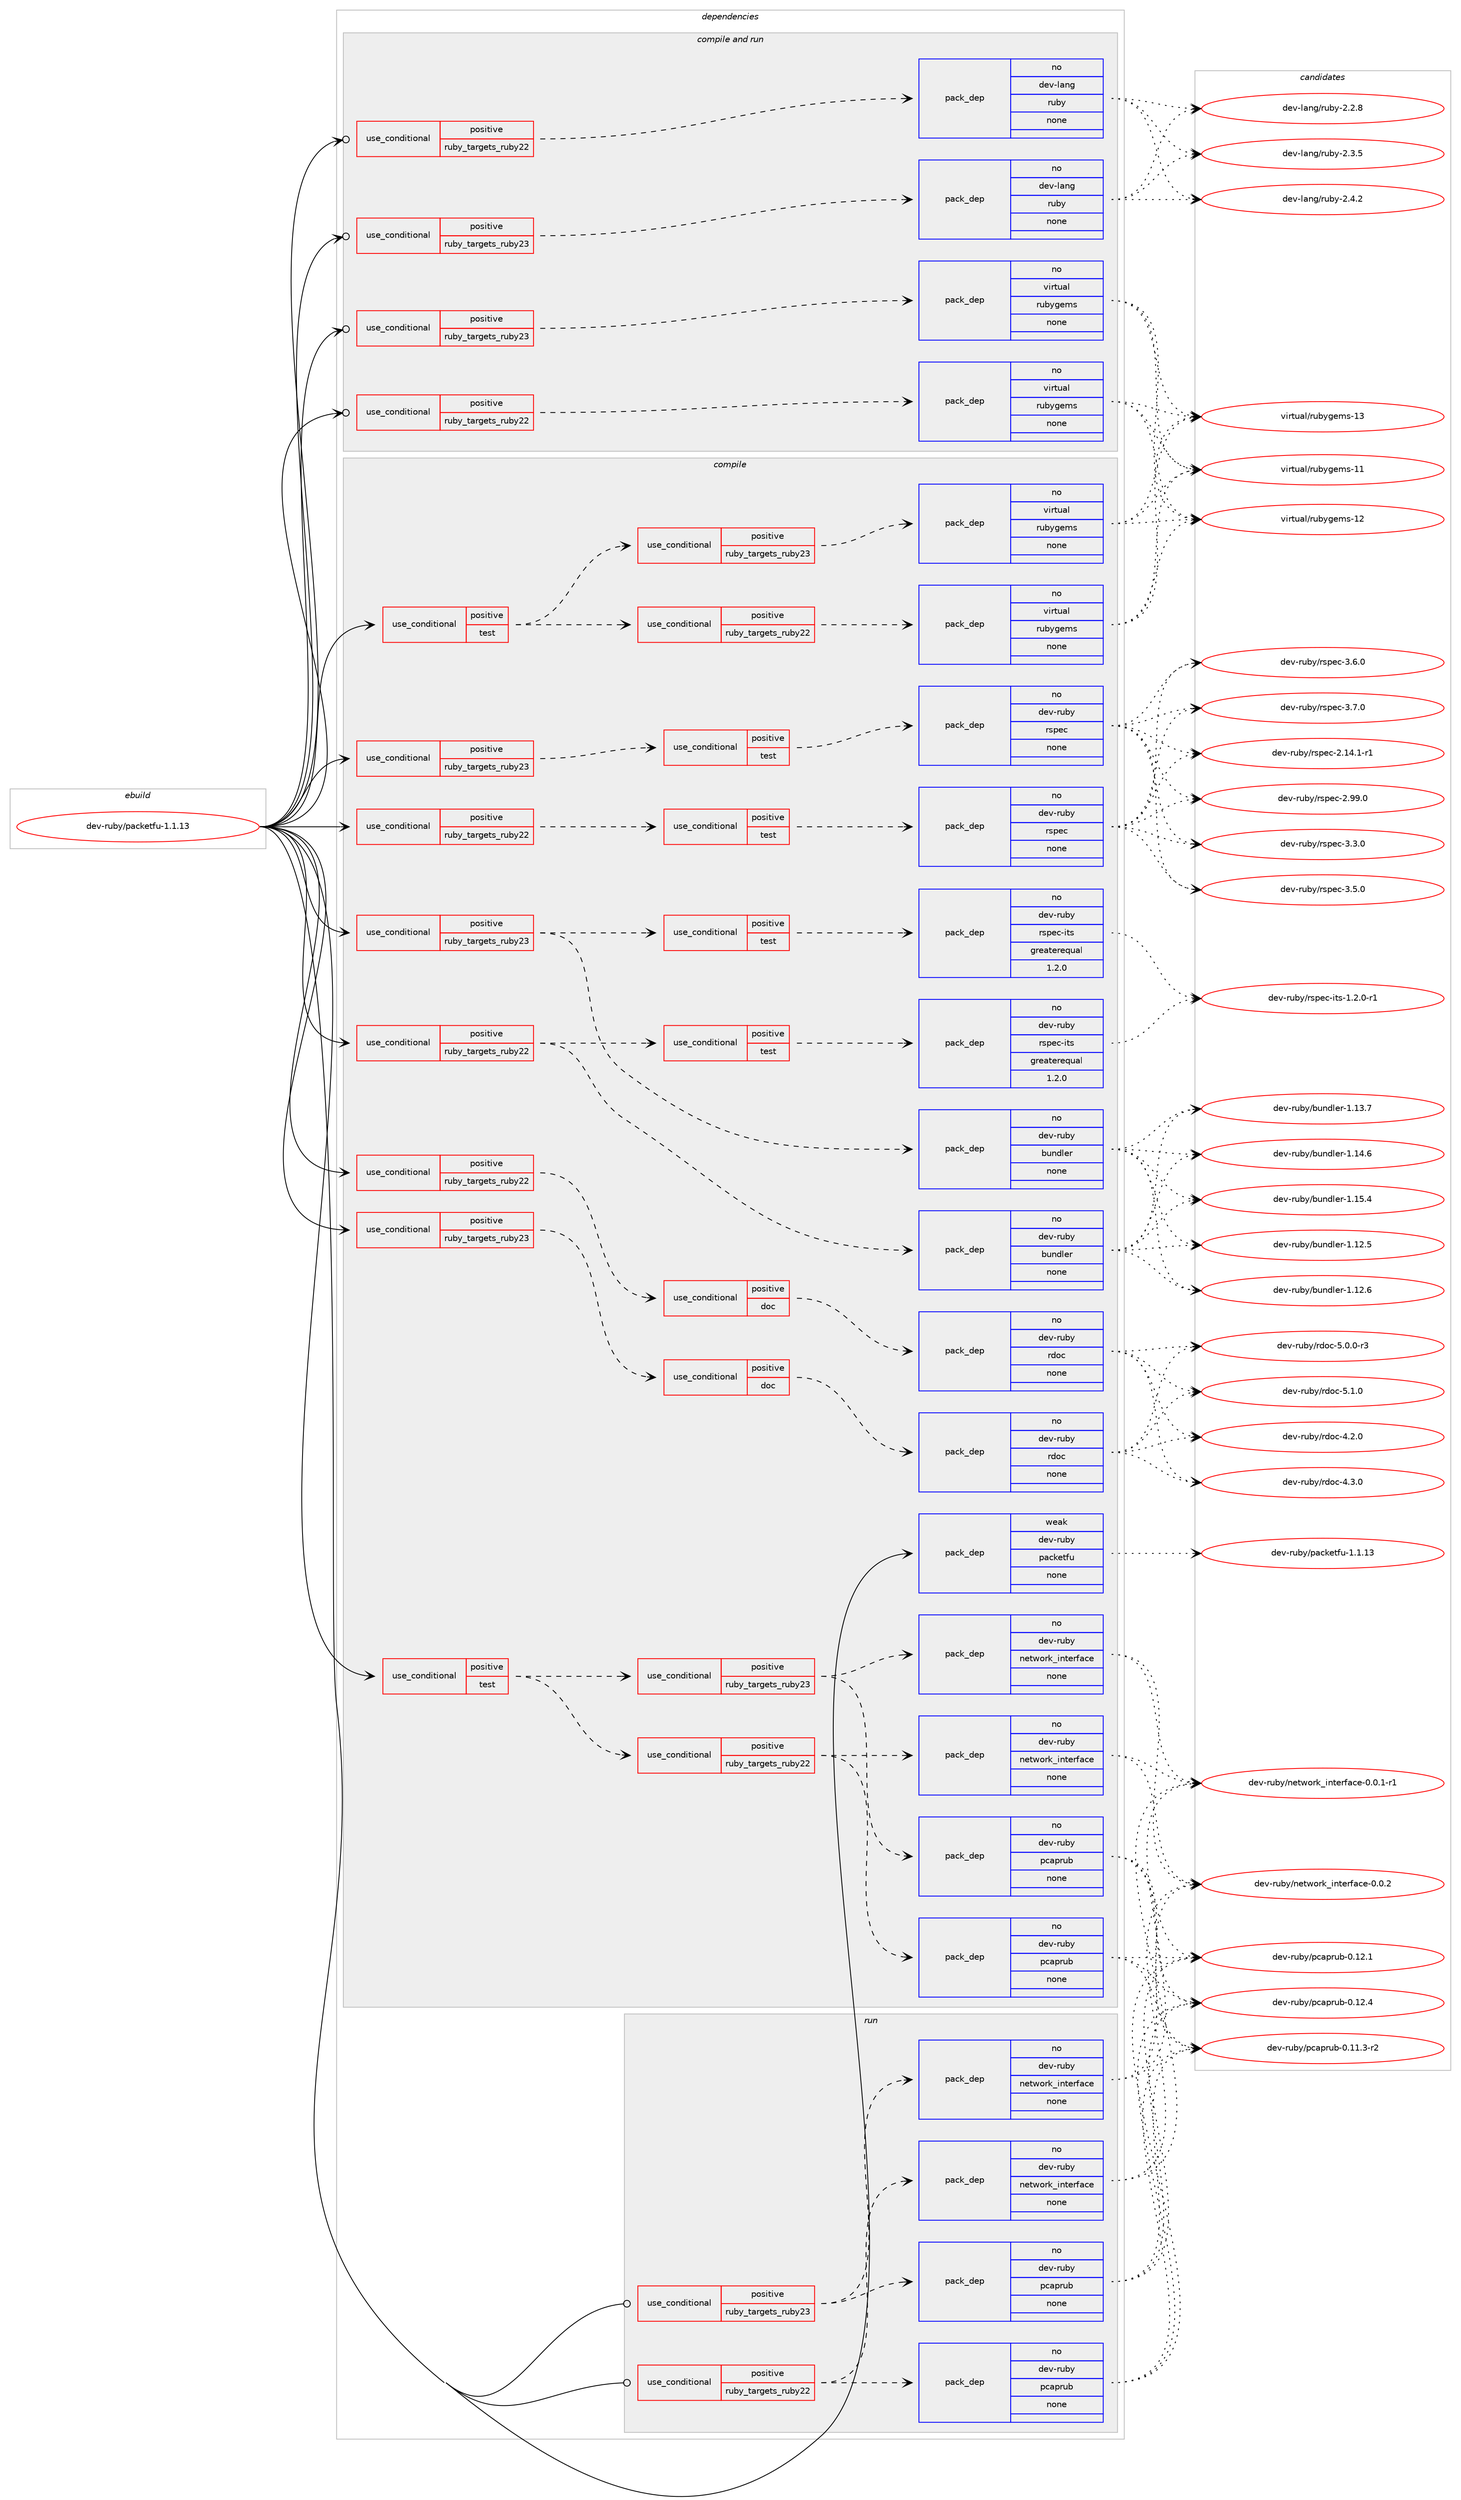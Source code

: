 digraph prolog {

# *************
# Graph options
# *************

newrank=true;
concentrate=true;
compound=true;
graph [rankdir=LR,fontname=Helvetica,fontsize=10,ranksep=1.5];#, ranksep=2.5, nodesep=0.2];
edge  [arrowhead=vee];
node  [fontname=Helvetica,fontsize=10];

# **********
# The ebuild
# **********

subgraph cluster_leftcol {
color=gray;
rank=same;
label=<<i>ebuild</i>>;
id [label="dev-ruby/packetfu-1.1.13", color=red, width=4, href="../dev-ruby/packetfu-1.1.13.svg"];
}

# ****************
# The dependencies
# ****************

subgraph cluster_midcol {
color=gray;
label=<<i>dependencies</i>>;
subgraph cluster_compile {
fillcolor="#eeeeee";
style=filled;
label=<<i>compile</i>>;
subgraph cond64270 {
dependency252471 [label=<<TABLE BORDER="0" CELLBORDER="1" CELLSPACING="0" CELLPADDING="4"><TR><TD ROWSPAN="3" CELLPADDING="10">use_conditional</TD></TR><TR><TD>positive</TD></TR><TR><TD>ruby_targets_ruby22</TD></TR></TABLE>>, shape=none, color=red];
subgraph cond64271 {
dependency252472 [label=<<TABLE BORDER="0" CELLBORDER="1" CELLSPACING="0" CELLPADDING="4"><TR><TD ROWSPAN="3" CELLPADDING="10">use_conditional</TD></TR><TR><TD>positive</TD></TR><TR><TD>doc</TD></TR></TABLE>>, shape=none, color=red];
subgraph pack184096 {
dependency252473 [label=<<TABLE BORDER="0" CELLBORDER="1" CELLSPACING="0" CELLPADDING="4" WIDTH="220"><TR><TD ROWSPAN="6" CELLPADDING="30">pack_dep</TD></TR><TR><TD WIDTH="110">no</TD></TR><TR><TD>dev-ruby</TD></TR><TR><TD>rdoc</TD></TR><TR><TD>none</TD></TR><TR><TD></TD></TR></TABLE>>, shape=none, color=blue];
}
dependency252472:e -> dependency252473:w [weight=20,style="dashed",arrowhead="vee"];
}
dependency252471:e -> dependency252472:w [weight=20,style="dashed",arrowhead="vee"];
}
id:e -> dependency252471:w [weight=20,style="solid",arrowhead="vee"];
subgraph cond64272 {
dependency252474 [label=<<TABLE BORDER="0" CELLBORDER="1" CELLSPACING="0" CELLPADDING="4"><TR><TD ROWSPAN="3" CELLPADDING="10">use_conditional</TD></TR><TR><TD>positive</TD></TR><TR><TD>ruby_targets_ruby22</TD></TR></TABLE>>, shape=none, color=red];
subgraph cond64273 {
dependency252475 [label=<<TABLE BORDER="0" CELLBORDER="1" CELLSPACING="0" CELLPADDING="4"><TR><TD ROWSPAN="3" CELLPADDING="10">use_conditional</TD></TR><TR><TD>positive</TD></TR><TR><TD>test</TD></TR></TABLE>>, shape=none, color=red];
subgraph pack184097 {
dependency252476 [label=<<TABLE BORDER="0" CELLBORDER="1" CELLSPACING="0" CELLPADDING="4" WIDTH="220"><TR><TD ROWSPAN="6" CELLPADDING="30">pack_dep</TD></TR><TR><TD WIDTH="110">no</TD></TR><TR><TD>dev-ruby</TD></TR><TR><TD>rspec</TD></TR><TR><TD>none</TD></TR><TR><TD></TD></TR></TABLE>>, shape=none, color=blue];
}
dependency252475:e -> dependency252476:w [weight=20,style="dashed",arrowhead="vee"];
}
dependency252474:e -> dependency252475:w [weight=20,style="dashed",arrowhead="vee"];
}
id:e -> dependency252474:w [weight=20,style="solid",arrowhead="vee"];
subgraph cond64274 {
dependency252477 [label=<<TABLE BORDER="0" CELLBORDER="1" CELLSPACING="0" CELLPADDING="4"><TR><TD ROWSPAN="3" CELLPADDING="10">use_conditional</TD></TR><TR><TD>positive</TD></TR><TR><TD>ruby_targets_ruby22</TD></TR></TABLE>>, shape=none, color=red];
subgraph cond64275 {
dependency252478 [label=<<TABLE BORDER="0" CELLBORDER="1" CELLSPACING="0" CELLPADDING="4"><TR><TD ROWSPAN="3" CELLPADDING="10">use_conditional</TD></TR><TR><TD>positive</TD></TR><TR><TD>test</TD></TR></TABLE>>, shape=none, color=red];
subgraph pack184098 {
dependency252479 [label=<<TABLE BORDER="0" CELLBORDER="1" CELLSPACING="0" CELLPADDING="4" WIDTH="220"><TR><TD ROWSPAN="6" CELLPADDING="30">pack_dep</TD></TR><TR><TD WIDTH="110">no</TD></TR><TR><TD>dev-ruby</TD></TR><TR><TD>rspec-its</TD></TR><TR><TD>greaterequal</TD></TR><TR><TD>1.2.0</TD></TR></TABLE>>, shape=none, color=blue];
}
dependency252478:e -> dependency252479:w [weight=20,style="dashed",arrowhead="vee"];
}
dependency252477:e -> dependency252478:w [weight=20,style="dashed",arrowhead="vee"];
subgraph pack184099 {
dependency252480 [label=<<TABLE BORDER="0" CELLBORDER="1" CELLSPACING="0" CELLPADDING="4" WIDTH="220"><TR><TD ROWSPAN="6" CELLPADDING="30">pack_dep</TD></TR><TR><TD WIDTH="110">no</TD></TR><TR><TD>dev-ruby</TD></TR><TR><TD>bundler</TD></TR><TR><TD>none</TD></TR><TR><TD></TD></TR></TABLE>>, shape=none, color=blue];
}
dependency252477:e -> dependency252480:w [weight=20,style="dashed",arrowhead="vee"];
}
id:e -> dependency252477:w [weight=20,style="solid",arrowhead="vee"];
subgraph cond64276 {
dependency252481 [label=<<TABLE BORDER="0" CELLBORDER="1" CELLSPACING="0" CELLPADDING="4"><TR><TD ROWSPAN="3" CELLPADDING="10">use_conditional</TD></TR><TR><TD>positive</TD></TR><TR><TD>ruby_targets_ruby23</TD></TR></TABLE>>, shape=none, color=red];
subgraph cond64277 {
dependency252482 [label=<<TABLE BORDER="0" CELLBORDER="1" CELLSPACING="0" CELLPADDING="4"><TR><TD ROWSPAN="3" CELLPADDING="10">use_conditional</TD></TR><TR><TD>positive</TD></TR><TR><TD>doc</TD></TR></TABLE>>, shape=none, color=red];
subgraph pack184100 {
dependency252483 [label=<<TABLE BORDER="0" CELLBORDER="1" CELLSPACING="0" CELLPADDING="4" WIDTH="220"><TR><TD ROWSPAN="6" CELLPADDING="30">pack_dep</TD></TR><TR><TD WIDTH="110">no</TD></TR><TR><TD>dev-ruby</TD></TR><TR><TD>rdoc</TD></TR><TR><TD>none</TD></TR><TR><TD></TD></TR></TABLE>>, shape=none, color=blue];
}
dependency252482:e -> dependency252483:w [weight=20,style="dashed",arrowhead="vee"];
}
dependency252481:e -> dependency252482:w [weight=20,style="dashed",arrowhead="vee"];
}
id:e -> dependency252481:w [weight=20,style="solid",arrowhead="vee"];
subgraph cond64278 {
dependency252484 [label=<<TABLE BORDER="0" CELLBORDER="1" CELLSPACING="0" CELLPADDING="4"><TR><TD ROWSPAN="3" CELLPADDING="10">use_conditional</TD></TR><TR><TD>positive</TD></TR><TR><TD>ruby_targets_ruby23</TD></TR></TABLE>>, shape=none, color=red];
subgraph cond64279 {
dependency252485 [label=<<TABLE BORDER="0" CELLBORDER="1" CELLSPACING="0" CELLPADDING="4"><TR><TD ROWSPAN="3" CELLPADDING="10">use_conditional</TD></TR><TR><TD>positive</TD></TR><TR><TD>test</TD></TR></TABLE>>, shape=none, color=red];
subgraph pack184101 {
dependency252486 [label=<<TABLE BORDER="0" CELLBORDER="1" CELLSPACING="0" CELLPADDING="4" WIDTH="220"><TR><TD ROWSPAN="6" CELLPADDING="30">pack_dep</TD></TR><TR><TD WIDTH="110">no</TD></TR><TR><TD>dev-ruby</TD></TR><TR><TD>rspec</TD></TR><TR><TD>none</TD></TR><TR><TD></TD></TR></TABLE>>, shape=none, color=blue];
}
dependency252485:e -> dependency252486:w [weight=20,style="dashed",arrowhead="vee"];
}
dependency252484:e -> dependency252485:w [weight=20,style="dashed",arrowhead="vee"];
}
id:e -> dependency252484:w [weight=20,style="solid",arrowhead="vee"];
subgraph cond64280 {
dependency252487 [label=<<TABLE BORDER="0" CELLBORDER="1" CELLSPACING="0" CELLPADDING="4"><TR><TD ROWSPAN="3" CELLPADDING="10">use_conditional</TD></TR><TR><TD>positive</TD></TR><TR><TD>ruby_targets_ruby23</TD></TR></TABLE>>, shape=none, color=red];
subgraph cond64281 {
dependency252488 [label=<<TABLE BORDER="0" CELLBORDER="1" CELLSPACING="0" CELLPADDING="4"><TR><TD ROWSPAN="3" CELLPADDING="10">use_conditional</TD></TR><TR><TD>positive</TD></TR><TR><TD>test</TD></TR></TABLE>>, shape=none, color=red];
subgraph pack184102 {
dependency252489 [label=<<TABLE BORDER="0" CELLBORDER="1" CELLSPACING="0" CELLPADDING="4" WIDTH="220"><TR><TD ROWSPAN="6" CELLPADDING="30">pack_dep</TD></TR><TR><TD WIDTH="110">no</TD></TR><TR><TD>dev-ruby</TD></TR><TR><TD>rspec-its</TD></TR><TR><TD>greaterequal</TD></TR><TR><TD>1.2.0</TD></TR></TABLE>>, shape=none, color=blue];
}
dependency252488:e -> dependency252489:w [weight=20,style="dashed",arrowhead="vee"];
}
dependency252487:e -> dependency252488:w [weight=20,style="dashed",arrowhead="vee"];
subgraph pack184103 {
dependency252490 [label=<<TABLE BORDER="0" CELLBORDER="1" CELLSPACING="0" CELLPADDING="4" WIDTH="220"><TR><TD ROWSPAN="6" CELLPADDING="30">pack_dep</TD></TR><TR><TD WIDTH="110">no</TD></TR><TR><TD>dev-ruby</TD></TR><TR><TD>bundler</TD></TR><TR><TD>none</TD></TR><TR><TD></TD></TR></TABLE>>, shape=none, color=blue];
}
dependency252487:e -> dependency252490:w [weight=20,style="dashed",arrowhead="vee"];
}
id:e -> dependency252487:w [weight=20,style="solid",arrowhead="vee"];
subgraph cond64282 {
dependency252491 [label=<<TABLE BORDER="0" CELLBORDER="1" CELLSPACING="0" CELLPADDING="4"><TR><TD ROWSPAN="3" CELLPADDING="10">use_conditional</TD></TR><TR><TD>positive</TD></TR><TR><TD>test</TD></TR></TABLE>>, shape=none, color=red];
subgraph cond64283 {
dependency252492 [label=<<TABLE BORDER="0" CELLBORDER="1" CELLSPACING="0" CELLPADDING="4"><TR><TD ROWSPAN="3" CELLPADDING="10">use_conditional</TD></TR><TR><TD>positive</TD></TR><TR><TD>ruby_targets_ruby22</TD></TR></TABLE>>, shape=none, color=red];
subgraph pack184104 {
dependency252493 [label=<<TABLE BORDER="0" CELLBORDER="1" CELLSPACING="0" CELLPADDING="4" WIDTH="220"><TR><TD ROWSPAN="6" CELLPADDING="30">pack_dep</TD></TR><TR><TD WIDTH="110">no</TD></TR><TR><TD>dev-ruby</TD></TR><TR><TD>network_interface</TD></TR><TR><TD>none</TD></TR><TR><TD></TD></TR></TABLE>>, shape=none, color=blue];
}
dependency252492:e -> dependency252493:w [weight=20,style="dashed",arrowhead="vee"];
subgraph pack184105 {
dependency252494 [label=<<TABLE BORDER="0" CELLBORDER="1" CELLSPACING="0" CELLPADDING="4" WIDTH="220"><TR><TD ROWSPAN="6" CELLPADDING="30">pack_dep</TD></TR><TR><TD WIDTH="110">no</TD></TR><TR><TD>dev-ruby</TD></TR><TR><TD>pcaprub</TD></TR><TR><TD>none</TD></TR><TR><TD></TD></TR></TABLE>>, shape=none, color=blue];
}
dependency252492:e -> dependency252494:w [weight=20,style="dashed",arrowhead="vee"];
}
dependency252491:e -> dependency252492:w [weight=20,style="dashed",arrowhead="vee"];
subgraph cond64284 {
dependency252495 [label=<<TABLE BORDER="0" CELLBORDER="1" CELLSPACING="0" CELLPADDING="4"><TR><TD ROWSPAN="3" CELLPADDING="10">use_conditional</TD></TR><TR><TD>positive</TD></TR><TR><TD>ruby_targets_ruby23</TD></TR></TABLE>>, shape=none, color=red];
subgraph pack184106 {
dependency252496 [label=<<TABLE BORDER="0" CELLBORDER="1" CELLSPACING="0" CELLPADDING="4" WIDTH="220"><TR><TD ROWSPAN="6" CELLPADDING="30">pack_dep</TD></TR><TR><TD WIDTH="110">no</TD></TR><TR><TD>dev-ruby</TD></TR><TR><TD>network_interface</TD></TR><TR><TD>none</TD></TR><TR><TD></TD></TR></TABLE>>, shape=none, color=blue];
}
dependency252495:e -> dependency252496:w [weight=20,style="dashed",arrowhead="vee"];
subgraph pack184107 {
dependency252497 [label=<<TABLE BORDER="0" CELLBORDER="1" CELLSPACING="0" CELLPADDING="4" WIDTH="220"><TR><TD ROWSPAN="6" CELLPADDING="30">pack_dep</TD></TR><TR><TD WIDTH="110">no</TD></TR><TR><TD>dev-ruby</TD></TR><TR><TD>pcaprub</TD></TR><TR><TD>none</TD></TR><TR><TD></TD></TR></TABLE>>, shape=none, color=blue];
}
dependency252495:e -> dependency252497:w [weight=20,style="dashed",arrowhead="vee"];
}
dependency252491:e -> dependency252495:w [weight=20,style="dashed",arrowhead="vee"];
}
id:e -> dependency252491:w [weight=20,style="solid",arrowhead="vee"];
subgraph cond64285 {
dependency252498 [label=<<TABLE BORDER="0" CELLBORDER="1" CELLSPACING="0" CELLPADDING="4"><TR><TD ROWSPAN="3" CELLPADDING="10">use_conditional</TD></TR><TR><TD>positive</TD></TR><TR><TD>test</TD></TR></TABLE>>, shape=none, color=red];
subgraph cond64286 {
dependency252499 [label=<<TABLE BORDER="0" CELLBORDER="1" CELLSPACING="0" CELLPADDING="4"><TR><TD ROWSPAN="3" CELLPADDING="10">use_conditional</TD></TR><TR><TD>positive</TD></TR><TR><TD>ruby_targets_ruby22</TD></TR></TABLE>>, shape=none, color=red];
subgraph pack184108 {
dependency252500 [label=<<TABLE BORDER="0" CELLBORDER="1" CELLSPACING="0" CELLPADDING="4" WIDTH="220"><TR><TD ROWSPAN="6" CELLPADDING="30">pack_dep</TD></TR><TR><TD WIDTH="110">no</TD></TR><TR><TD>virtual</TD></TR><TR><TD>rubygems</TD></TR><TR><TD>none</TD></TR><TR><TD></TD></TR></TABLE>>, shape=none, color=blue];
}
dependency252499:e -> dependency252500:w [weight=20,style="dashed",arrowhead="vee"];
}
dependency252498:e -> dependency252499:w [weight=20,style="dashed",arrowhead="vee"];
subgraph cond64287 {
dependency252501 [label=<<TABLE BORDER="0" CELLBORDER="1" CELLSPACING="0" CELLPADDING="4"><TR><TD ROWSPAN="3" CELLPADDING="10">use_conditional</TD></TR><TR><TD>positive</TD></TR><TR><TD>ruby_targets_ruby23</TD></TR></TABLE>>, shape=none, color=red];
subgraph pack184109 {
dependency252502 [label=<<TABLE BORDER="0" CELLBORDER="1" CELLSPACING="0" CELLPADDING="4" WIDTH="220"><TR><TD ROWSPAN="6" CELLPADDING="30">pack_dep</TD></TR><TR><TD WIDTH="110">no</TD></TR><TR><TD>virtual</TD></TR><TR><TD>rubygems</TD></TR><TR><TD>none</TD></TR><TR><TD></TD></TR></TABLE>>, shape=none, color=blue];
}
dependency252501:e -> dependency252502:w [weight=20,style="dashed",arrowhead="vee"];
}
dependency252498:e -> dependency252501:w [weight=20,style="dashed",arrowhead="vee"];
}
id:e -> dependency252498:w [weight=20,style="solid",arrowhead="vee"];
subgraph pack184110 {
dependency252503 [label=<<TABLE BORDER="0" CELLBORDER="1" CELLSPACING="0" CELLPADDING="4" WIDTH="220"><TR><TD ROWSPAN="6" CELLPADDING="30">pack_dep</TD></TR><TR><TD WIDTH="110">weak</TD></TR><TR><TD>dev-ruby</TD></TR><TR><TD>packetfu</TD></TR><TR><TD>none</TD></TR><TR><TD></TD></TR></TABLE>>, shape=none, color=blue];
}
id:e -> dependency252503:w [weight=20,style="solid",arrowhead="vee"];
}
subgraph cluster_compileandrun {
fillcolor="#eeeeee";
style=filled;
label=<<i>compile and run</i>>;
subgraph cond64288 {
dependency252504 [label=<<TABLE BORDER="0" CELLBORDER="1" CELLSPACING="0" CELLPADDING="4"><TR><TD ROWSPAN="3" CELLPADDING="10">use_conditional</TD></TR><TR><TD>positive</TD></TR><TR><TD>ruby_targets_ruby22</TD></TR></TABLE>>, shape=none, color=red];
subgraph pack184111 {
dependency252505 [label=<<TABLE BORDER="0" CELLBORDER="1" CELLSPACING="0" CELLPADDING="4" WIDTH="220"><TR><TD ROWSPAN="6" CELLPADDING="30">pack_dep</TD></TR><TR><TD WIDTH="110">no</TD></TR><TR><TD>dev-lang</TD></TR><TR><TD>ruby</TD></TR><TR><TD>none</TD></TR><TR><TD></TD></TR></TABLE>>, shape=none, color=blue];
}
dependency252504:e -> dependency252505:w [weight=20,style="dashed",arrowhead="vee"];
}
id:e -> dependency252504:w [weight=20,style="solid",arrowhead="odotvee"];
subgraph cond64289 {
dependency252506 [label=<<TABLE BORDER="0" CELLBORDER="1" CELLSPACING="0" CELLPADDING="4"><TR><TD ROWSPAN="3" CELLPADDING="10">use_conditional</TD></TR><TR><TD>positive</TD></TR><TR><TD>ruby_targets_ruby22</TD></TR></TABLE>>, shape=none, color=red];
subgraph pack184112 {
dependency252507 [label=<<TABLE BORDER="0" CELLBORDER="1" CELLSPACING="0" CELLPADDING="4" WIDTH="220"><TR><TD ROWSPAN="6" CELLPADDING="30">pack_dep</TD></TR><TR><TD WIDTH="110">no</TD></TR><TR><TD>virtual</TD></TR><TR><TD>rubygems</TD></TR><TR><TD>none</TD></TR><TR><TD></TD></TR></TABLE>>, shape=none, color=blue];
}
dependency252506:e -> dependency252507:w [weight=20,style="dashed",arrowhead="vee"];
}
id:e -> dependency252506:w [weight=20,style="solid",arrowhead="odotvee"];
subgraph cond64290 {
dependency252508 [label=<<TABLE BORDER="0" CELLBORDER="1" CELLSPACING="0" CELLPADDING="4"><TR><TD ROWSPAN="3" CELLPADDING="10">use_conditional</TD></TR><TR><TD>positive</TD></TR><TR><TD>ruby_targets_ruby23</TD></TR></TABLE>>, shape=none, color=red];
subgraph pack184113 {
dependency252509 [label=<<TABLE BORDER="0" CELLBORDER="1" CELLSPACING="0" CELLPADDING="4" WIDTH="220"><TR><TD ROWSPAN="6" CELLPADDING="30">pack_dep</TD></TR><TR><TD WIDTH="110">no</TD></TR><TR><TD>dev-lang</TD></TR><TR><TD>ruby</TD></TR><TR><TD>none</TD></TR><TR><TD></TD></TR></TABLE>>, shape=none, color=blue];
}
dependency252508:e -> dependency252509:w [weight=20,style="dashed",arrowhead="vee"];
}
id:e -> dependency252508:w [weight=20,style="solid",arrowhead="odotvee"];
subgraph cond64291 {
dependency252510 [label=<<TABLE BORDER="0" CELLBORDER="1" CELLSPACING="0" CELLPADDING="4"><TR><TD ROWSPAN="3" CELLPADDING="10">use_conditional</TD></TR><TR><TD>positive</TD></TR><TR><TD>ruby_targets_ruby23</TD></TR></TABLE>>, shape=none, color=red];
subgraph pack184114 {
dependency252511 [label=<<TABLE BORDER="0" CELLBORDER="1" CELLSPACING="0" CELLPADDING="4" WIDTH="220"><TR><TD ROWSPAN="6" CELLPADDING="30">pack_dep</TD></TR><TR><TD WIDTH="110">no</TD></TR><TR><TD>virtual</TD></TR><TR><TD>rubygems</TD></TR><TR><TD>none</TD></TR><TR><TD></TD></TR></TABLE>>, shape=none, color=blue];
}
dependency252510:e -> dependency252511:w [weight=20,style="dashed",arrowhead="vee"];
}
id:e -> dependency252510:w [weight=20,style="solid",arrowhead="odotvee"];
}
subgraph cluster_run {
fillcolor="#eeeeee";
style=filled;
label=<<i>run</i>>;
subgraph cond64292 {
dependency252512 [label=<<TABLE BORDER="0" CELLBORDER="1" CELLSPACING="0" CELLPADDING="4"><TR><TD ROWSPAN="3" CELLPADDING="10">use_conditional</TD></TR><TR><TD>positive</TD></TR><TR><TD>ruby_targets_ruby22</TD></TR></TABLE>>, shape=none, color=red];
subgraph pack184115 {
dependency252513 [label=<<TABLE BORDER="0" CELLBORDER="1" CELLSPACING="0" CELLPADDING="4" WIDTH="220"><TR><TD ROWSPAN="6" CELLPADDING="30">pack_dep</TD></TR><TR><TD WIDTH="110">no</TD></TR><TR><TD>dev-ruby</TD></TR><TR><TD>network_interface</TD></TR><TR><TD>none</TD></TR><TR><TD></TD></TR></TABLE>>, shape=none, color=blue];
}
dependency252512:e -> dependency252513:w [weight=20,style="dashed",arrowhead="vee"];
subgraph pack184116 {
dependency252514 [label=<<TABLE BORDER="0" CELLBORDER="1" CELLSPACING="0" CELLPADDING="4" WIDTH="220"><TR><TD ROWSPAN="6" CELLPADDING="30">pack_dep</TD></TR><TR><TD WIDTH="110">no</TD></TR><TR><TD>dev-ruby</TD></TR><TR><TD>pcaprub</TD></TR><TR><TD>none</TD></TR><TR><TD></TD></TR></TABLE>>, shape=none, color=blue];
}
dependency252512:e -> dependency252514:w [weight=20,style="dashed",arrowhead="vee"];
}
id:e -> dependency252512:w [weight=20,style="solid",arrowhead="odot"];
subgraph cond64293 {
dependency252515 [label=<<TABLE BORDER="0" CELLBORDER="1" CELLSPACING="0" CELLPADDING="4"><TR><TD ROWSPAN="3" CELLPADDING="10">use_conditional</TD></TR><TR><TD>positive</TD></TR><TR><TD>ruby_targets_ruby23</TD></TR></TABLE>>, shape=none, color=red];
subgraph pack184117 {
dependency252516 [label=<<TABLE BORDER="0" CELLBORDER="1" CELLSPACING="0" CELLPADDING="4" WIDTH="220"><TR><TD ROWSPAN="6" CELLPADDING="30">pack_dep</TD></TR><TR><TD WIDTH="110">no</TD></TR><TR><TD>dev-ruby</TD></TR><TR><TD>network_interface</TD></TR><TR><TD>none</TD></TR><TR><TD></TD></TR></TABLE>>, shape=none, color=blue];
}
dependency252515:e -> dependency252516:w [weight=20,style="dashed",arrowhead="vee"];
subgraph pack184118 {
dependency252517 [label=<<TABLE BORDER="0" CELLBORDER="1" CELLSPACING="0" CELLPADDING="4" WIDTH="220"><TR><TD ROWSPAN="6" CELLPADDING="30">pack_dep</TD></TR><TR><TD WIDTH="110">no</TD></TR><TR><TD>dev-ruby</TD></TR><TR><TD>pcaprub</TD></TR><TR><TD>none</TD></TR><TR><TD></TD></TR></TABLE>>, shape=none, color=blue];
}
dependency252515:e -> dependency252517:w [weight=20,style="dashed",arrowhead="vee"];
}
id:e -> dependency252515:w [weight=20,style="solid",arrowhead="odot"];
}
}

# **************
# The candidates
# **************

subgraph cluster_choices {
rank=same;
color=gray;
label=<<i>candidates</i>>;

subgraph choice184096 {
color=black;
nodesep=1;
choice10010111845114117981214711410011199455246504648 [label="dev-ruby/rdoc-4.2.0", color=red, width=4,href="../dev-ruby/rdoc-4.2.0.svg"];
choice10010111845114117981214711410011199455246514648 [label="dev-ruby/rdoc-4.3.0", color=red, width=4,href="../dev-ruby/rdoc-4.3.0.svg"];
choice100101118451141179812147114100111994553464846484511451 [label="dev-ruby/rdoc-5.0.0-r3", color=red, width=4,href="../dev-ruby/rdoc-5.0.0-r3.svg"];
choice10010111845114117981214711410011199455346494648 [label="dev-ruby/rdoc-5.1.0", color=red, width=4,href="../dev-ruby/rdoc-5.1.0.svg"];
dependency252473:e -> choice10010111845114117981214711410011199455246504648:w [style=dotted,weight="100"];
dependency252473:e -> choice10010111845114117981214711410011199455246514648:w [style=dotted,weight="100"];
dependency252473:e -> choice100101118451141179812147114100111994553464846484511451:w [style=dotted,weight="100"];
dependency252473:e -> choice10010111845114117981214711410011199455346494648:w [style=dotted,weight="100"];
}
subgraph choice184097 {
color=black;
nodesep=1;
choice10010111845114117981214711411511210199455046495246494511449 [label="dev-ruby/rspec-2.14.1-r1", color=red, width=4,href="../dev-ruby/rspec-2.14.1-r1.svg"];
choice1001011184511411798121471141151121019945504657574648 [label="dev-ruby/rspec-2.99.0", color=red, width=4,href="../dev-ruby/rspec-2.99.0.svg"];
choice10010111845114117981214711411511210199455146514648 [label="dev-ruby/rspec-3.3.0", color=red, width=4,href="../dev-ruby/rspec-3.3.0.svg"];
choice10010111845114117981214711411511210199455146534648 [label="dev-ruby/rspec-3.5.0", color=red, width=4,href="../dev-ruby/rspec-3.5.0.svg"];
choice10010111845114117981214711411511210199455146544648 [label="dev-ruby/rspec-3.6.0", color=red, width=4,href="../dev-ruby/rspec-3.6.0.svg"];
choice10010111845114117981214711411511210199455146554648 [label="dev-ruby/rspec-3.7.0", color=red, width=4,href="../dev-ruby/rspec-3.7.0.svg"];
dependency252476:e -> choice10010111845114117981214711411511210199455046495246494511449:w [style=dotted,weight="100"];
dependency252476:e -> choice1001011184511411798121471141151121019945504657574648:w [style=dotted,weight="100"];
dependency252476:e -> choice10010111845114117981214711411511210199455146514648:w [style=dotted,weight="100"];
dependency252476:e -> choice10010111845114117981214711411511210199455146534648:w [style=dotted,weight="100"];
dependency252476:e -> choice10010111845114117981214711411511210199455146544648:w [style=dotted,weight="100"];
dependency252476:e -> choice10010111845114117981214711411511210199455146554648:w [style=dotted,weight="100"];
}
subgraph choice184098 {
color=black;
nodesep=1;
choice10010111845114117981214711411511210199451051161154549465046484511449 [label="dev-ruby/rspec-its-1.2.0-r1", color=red, width=4,href="../dev-ruby/rspec-its-1.2.0-r1.svg"];
dependency252479:e -> choice10010111845114117981214711411511210199451051161154549465046484511449:w [style=dotted,weight="100"];
}
subgraph choice184099 {
color=black;
nodesep=1;
choice1001011184511411798121479811711010010810111445494649504653 [label="dev-ruby/bundler-1.12.5", color=red, width=4,href="../dev-ruby/bundler-1.12.5.svg"];
choice1001011184511411798121479811711010010810111445494649504654 [label="dev-ruby/bundler-1.12.6", color=red, width=4,href="../dev-ruby/bundler-1.12.6.svg"];
choice1001011184511411798121479811711010010810111445494649514655 [label="dev-ruby/bundler-1.13.7", color=red, width=4,href="../dev-ruby/bundler-1.13.7.svg"];
choice1001011184511411798121479811711010010810111445494649524654 [label="dev-ruby/bundler-1.14.6", color=red, width=4,href="../dev-ruby/bundler-1.14.6.svg"];
choice1001011184511411798121479811711010010810111445494649534652 [label="dev-ruby/bundler-1.15.4", color=red, width=4,href="../dev-ruby/bundler-1.15.4.svg"];
dependency252480:e -> choice1001011184511411798121479811711010010810111445494649504653:w [style=dotted,weight="100"];
dependency252480:e -> choice1001011184511411798121479811711010010810111445494649504654:w [style=dotted,weight="100"];
dependency252480:e -> choice1001011184511411798121479811711010010810111445494649514655:w [style=dotted,weight="100"];
dependency252480:e -> choice1001011184511411798121479811711010010810111445494649524654:w [style=dotted,weight="100"];
dependency252480:e -> choice1001011184511411798121479811711010010810111445494649534652:w [style=dotted,weight="100"];
}
subgraph choice184100 {
color=black;
nodesep=1;
choice10010111845114117981214711410011199455246504648 [label="dev-ruby/rdoc-4.2.0", color=red, width=4,href="../dev-ruby/rdoc-4.2.0.svg"];
choice10010111845114117981214711410011199455246514648 [label="dev-ruby/rdoc-4.3.0", color=red, width=4,href="../dev-ruby/rdoc-4.3.0.svg"];
choice100101118451141179812147114100111994553464846484511451 [label="dev-ruby/rdoc-5.0.0-r3", color=red, width=4,href="../dev-ruby/rdoc-5.0.0-r3.svg"];
choice10010111845114117981214711410011199455346494648 [label="dev-ruby/rdoc-5.1.0", color=red, width=4,href="../dev-ruby/rdoc-5.1.0.svg"];
dependency252483:e -> choice10010111845114117981214711410011199455246504648:w [style=dotted,weight="100"];
dependency252483:e -> choice10010111845114117981214711410011199455246514648:w [style=dotted,weight="100"];
dependency252483:e -> choice100101118451141179812147114100111994553464846484511451:w [style=dotted,weight="100"];
dependency252483:e -> choice10010111845114117981214711410011199455346494648:w [style=dotted,weight="100"];
}
subgraph choice184101 {
color=black;
nodesep=1;
choice10010111845114117981214711411511210199455046495246494511449 [label="dev-ruby/rspec-2.14.1-r1", color=red, width=4,href="../dev-ruby/rspec-2.14.1-r1.svg"];
choice1001011184511411798121471141151121019945504657574648 [label="dev-ruby/rspec-2.99.0", color=red, width=4,href="../dev-ruby/rspec-2.99.0.svg"];
choice10010111845114117981214711411511210199455146514648 [label="dev-ruby/rspec-3.3.0", color=red, width=4,href="../dev-ruby/rspec-3.3.0.svg"];
choice10010111845114117981214711411511210199455146534648 [label="dev-ruby/rspec-3.5.0", color=red, width=4,href="../dev-ruby/rspec-3.5.0.svg"];
choice10010111845114117981214711411511210199455146544648 [label="dev-ruby/rspec-3.6.0", color=red, width=4,href="../dev-ruby/rspec-3.6.0.svg"];
choice10010111845114117981214711411511210199455146554648 [label="dev-ruby/rspec-3.7.0", color=red, width=4,href="../dev-ruby/rspec-3.7.0.svg"];
dependency252486:e -> choice10010111845114117981214711411511210199455046495246494511449:w [style=dotted,weight="100"];
dependency252486:e -> choice1001011184511411798121471141151121019945504657574648:w [style=dotted,weight="100"];
dependency252486:e -> choice10010111845114117981214711411511210199455146514648:w [style=dotted,weight="100"];
dependency252486:e -> choice10010111845114117981214711411511210199455146534648:w [style=dotted,weight="100"];
dependency252486:e -> choice10010111845114117981214711411511210199455146544648:w [style=dotted,weight="100"];
dependency252486:e -> choice10010111845114117981214711411511210199455146554648:w [style=dotted,weight="100"];
}
subgraph choice184102 {
color=black;
nodesep=1;
choice10010111845114117981214711411511210199451051161154549465046484511449 [label="dev-ruby/rspec-its-1.2.0-r1", color=red, width=4,href="../dev-ruby/rspec-its-1.2.0-r1.svg"];
dependency252489:e -> choice10010111845114117981214711411511210199451051161154549465046484511449:w [style=dotted,weight="100"];
}
subgraph choice184103 {
color=black;
nodesep=1;
choice1001011184511411798121479811711010010810111445494649504653 [label="dev-ruby/bundler-1.12.5", color=red, width=4,href="../dev-ruby/bundler-1.12.5.svg"];
choice1001011184511411798121479811711010010810111445494649504654 [label="dev-ruby/bundler-1.12.6", color=red, width=4,href="../dev-ruby/bundler-1.12.6.svg"];
choice1001011184511411798121479811711010010810111445494649514655 [label="dev-ruby/bundler-1.13.7", color=red, width=4,href="../dev-ruby/bundler-1.13.7.svg"];
choice1001011184511411798121479811711010010810111445494649524654 [label="dev-ruby/bundler-1.14.6", color=red, width=4,href="../dev-ruby/bundler-1.14.6.svg"];
choice1001011184511411798121479811711010010810111445494649534652 [label="dev-ruby/bundler-1.15.4", color=red, width=4,href="../dev-ruby/bundler-1.15.4.svg"];
dependency252490:e -> choice1001011184511411798121479811711010010810111445494649504653:w [style=dotted,weight="100"];
dependency252490:e -> choice1001011184511411798121479811711010010810111445494649504654:w [style=dotted,weight="100"];
dependency252490:e -> choice1001011184511411798121479811711010010810111445494649514655:w [style=dotted,weight="100"];
dependency252490:e -> choice1001011184511411798121479811711010010810111445494649524654:w [style=dotted,weight="100"];
dependency252490:e -> choice1001011184511411798121479811711010010810111445494649534652:w [style=dotted,weight="100"];
}
subgraph choice184104 {
color=black;
nodesep=1;
choice1001011184511411798121471101011161191111141079510511011610111410297991014548464846494511449 [label="dev-ruby/network_interface-0.0.1-r1", color=red, width=4,href="../dev-ruby/network_interface-0.0.1-r1.svg"];
choice100101118451141179812147110101116119111114107951051101161011141029799101454846484650 [label="dev-ruby/network_interface-0.0.2", color=red, width=4,href="../dev-ruby/network_interface-0.0.2.svg"];
dependency252493:e -> choice1001011184511411798121471101011161191111141079510511011610111410297991014548464846494511449:w [style=dotted,weight="100"];
dependency252493:e -> choice100101118451141179812147110101116119111114107951051101161011141029799101454846484650:w [style=dotted,weight="100"];
}
subgraph choice184105 {
color=black;
nodesep=1;
choice100101118451141179812147112999711211411798454846494946514511450 [label="dev-ruby/pcaprub-0.11.3-r2", color=red, width=4,href="../dev-ruby/pcaprub-0.11.3-r2.svg"];
choice10010111845114117981214711299971121141179845484649504649 [label="dev-ruby/pcaprub-0.12.1", color=red, width=4,href="../dev-ruby/pcaprub-0.12.1.svg"];
choice10010111845114117981214711299971121141179845484649504652 [label="dev-ruby/pcaprub-0.12.4", color=red, width=4,href="../dev-ruby/pcaprub-0.12.4.svg"];
dependency252494:e -> choice100101118451141179812147112999711211411798454846494946514511450:w [style=dotted,weight="100"];
dependency252494:e -> choice10010111845114117981214711299971121141179845484649504649:w [style=dotted,weight="100"];
dependency252494:e -> choice10010111845114117981214711299971121141179845484649504652:w [style=dotted,weight="100"];
}
subgraph choice184106 {
color=black;
nodesep=1;
choice1001011184511411798121471101011161191111141079510511011610111410297991014548464846494511449 [label="dev-ruby/network_interface-0.0.1-r1", color=red, width=4,href="../dev-ruby/network_interface-0.0.1-r1.svg"];
choice100101118451141179812147110101116119111114107951051101161011141029799101454846484650 [label="dev-ruby/network_interface-0.0.2", color=red, width=4,href="../dev-ruby/network_interface-0.0.2.svg"];
dependency252496:e -> choice1001011184511411798121471101011161191111141079510511011610111410297991014548464846494511449:w [style=dotted,weight="100"];
dependency252496:e -> choice100101118451141179812147110101116119111114107951051101161011141029799101454846484650:w [style=dotted,weight="100"];
}
subgraph choice184107 {
color=black;
nodesep=1;
choice100101118451141179812147112999711211411798454846494946514511450 [label="dev-ruby/pcaprub-0.11.3-r2", color=red, width=4,href="../dev-ruby/pcaprub-0.11.3-r2.svg"];
choice10010111845114117981214711299971121141179845484649504649 [label="dev-ruby/pcaprub-0.12.1", color=red, width=4,href="../dev-ruby/pcaprub-0.12.1.svg"];
choice10010111845114117981214711299971121141179845484649504652 [label="dev-ruby/pcaprub-0.12.4", color=red, width=4,href="../dev-ruby/pcaprub-0.12.4.svg"];
dependency252497:e -> choice100101118451141179812147112999711211411798454846494946514511450:w [style=dotted,weight="100"];
dependency252497:e -> choice10010111845114117981214711299971121141179845484649504649:w [style=dotted,weight="100"];
dependency252497:e -> choice10010111845114117981214711299971121141179845484649504652:w [style=dotted,weight="100"];
}
subgraph choice184108 {
color=black;
nodesep=1;
choice118105114116117971084711411798121103101109115454949 [label="virtual/rubygems-11", color=red, width=4,href="../virtual/rubygems-11.svg"];
choice118105114116117971084711411798121103101109115454950 [label="virtual/rubygems-12", color=red, width=4,href="../virtual/rubygems-12.svg"];
choice118105114116117971084711411798121103101109115454951 [label="virtual/rubygems-13", color=red, width=4,href="../virtual/rubygems-13.svg"];
dependency252500:e -> choice118105114116117971084711411798121103101109115454949:w [style=dotted,weight="100"];
dependency252500:e -> choice118105114116117971084711411798121103101109115454950:w [style=dotted,weight="100"];
dependency252500:e -> choice118105114116117971084711411798121103101109115454951:w [style=dotted,weight="100"];
}
subgraph choice184109 {
color=black;
nodesep=1;
choice118105114116117971084711411798121103101109115454949 [label="virtual/rubygems-11", color=red, width=4,href="../virtual/rubygems-11.svg"];
choice118105114116117971084711411798121103101109115454950 [label="virtual/rubygems-12", color=red, width=4,href="../virtual/rubygems-12.svg"];
choice118105114116117971084711411798121103101109115454951 [label="virtual/rubygems-13", color=red, width=4,href="../virtual/rubygems-13.svg"];
dependency252502:e -> choice118105114116117971084711411798121103101109115454949:w [style=dotted,weight="100"];
dependency252502:e -> choice118105114116117971084711411798121103101109115454950:w [style=dotted,weight="100"];
dependency252502:e -> choice118105114116117971084711411798121103101109115454951:w [style=dotted,weight="100"];
}
subgraph choice184110 {
color=black;
nodesep=1;
choice100101118451141179812147112979910710111610211745494649464951 [label="dev-ruby/packetfu-1.1.13", color=red, width=4,href="../dev-ruby/packetfu-1.1.13.svg"];
dependency252503:e -> choice100101118451141179812147112979910710111610211745494649464951:w [style=dotted,weight="100"];
}
subgraph choice184111 {
color=black;
nodesep=1;
choice10010111845108971101034711411798121455046504656 [label="dev-lang/ruby-2.2.8", color=red, width=4,href="../dev-lang/ruby-2.2.8.svg"];
choice10010111845108971101034711411798121455046514653 [label="dev-lang/ruby-2.3.5", color=red, width=4,href="../dev-lang/ruby-2.3.5.svg"];
choice10010111845108971101034711411798121455046524650 [label="dev-lang/ruby-2.4.2", color=red, width=4,href="../dev-lang/ruby-2.4.2.svg"];
dependency252505:e -> choice10010111845108971101034711411798121455046504656:w [style=dotted,weight="100"];
dependency252505:e -> choice10010111845108971101034711411798121455046514653:w [style=dotted,weight="100"];
dependency252505:e -> choice10010111845108971101034711411798121455046524650:w [style=dotted,weight="100"];
}
subgraph choice184112 {
color=black;
nodesep=1;
choice118105114116117971084711411798121103101109115454949 [label="virtual/rubygems-11", color=red, width=4,href="../virtual/rubygems-11.svg"];
choice118105114116117971084711411798121103101109115454950 [label="virtual/rubygems-12", color=red, width=4,href="../virtual/rubygems-12.svg"];
choice118105114116117971084711411798121103101109115454951 [label="virtual/rubygems-13", color=red, width=4,href="../virtual/rubygems-13.svg"];
dependency252507:e -> choice118105114116117971084711411798121103101109115454949:w [style=dotted,weight="100"];
dependency252507:e -> choice118105114116117971084711411798121103101109115454950:w [style=dotted,weight="100"];
dependency252507:e -> choice118105114116117971084711411798121103101109115454951:w [style=dotted,weight="100"];
}
subgraph choice184113 {
color=black;
nodesep=1;
choice10010111845108971101034711411798121455046504656 [label="dev-lang/ruby-2.2.8", color=red, width=4,href="../dev-lang/ruby-2.2.8.svg"];
choice10010111845108971101034711411798121455046514653 [label="dev-lang/ruby-2.3.5", color=red, width=4,href="../dev-lang/ruby-2.3.5.svg"];
choice10010111845108971101034711411798121455046524650 [label="dev-lang/ruby-2.4.2", color=red, width=4,href="../dev-lang/ruby-2.4.2.svg"];
dependency252509:e -> choice10010111845108971101034711411798121455046504656:w [style=dotted,weight="100"];
dependency252509:e -> choice10010111845108971101034711411798121455046514653:w [style=dotted,weight="100"];
dependency252509:e -> choice10010111845108971101034711411798121455046524650:w [style=dotted,weight="100"];
}
subgraph choice184114 {
color=black;
nodesep=1;
choice118105114116117971084711411798121103101109115454949 [label="virtual/rubygems-11", color=red, width=4,href="../virtual/rubygems-11.svg"];
choice118105114116117971084711411798121103101109115454950 [label="virtual/rubygems-12", color=red, width=4,href="../virtual/rubygems-12.svg"];
choice118105114116117971084711411798121103101109115454951 [label="virtual/rubygems-13", color=red, width=4,href="../virtual/rubygems-13.svg"];
dependency252511:e -> choice118105114116117971084711411798121103101109115454949:w [style=dotted,weight="100"];
dependency252511:e -> choice118105114116117971084711411798121103101109115454950:w [style=dotted,weight="100"];
dependency252511:e -> choice118105114116117971084711411798121103101109115454951:w [style=dotted,weight="100"];
}
subgraph choice184115 {
color=black;
nodesep=1;
choice1001011184511411798121471101011161191111141079510511011610111410297991014548464846494511449 [label="dev-ruby/network_interface-0.0.1-r1", color=red, width=4,href="../dev-ruby/network_interface-0.0.1-r1.svg"];
choice100101118451141179812147110101116119111114107951051101161011141029799101454846484650 [label="dev-ruby/network_interface-0.0.2", color=red, width=4,href="../dev-ruby/network_interface-0.0.2.svg"];
dependency252513:e -> choice1001011184511411798121471101011161191111141079510511011610111410297991014548464846494511449:w [style=dotted,weight="100"];
dependency252513:e -> choice100101118451141179812147110101116119111114107951051101161011141029799101454846484650:w [style=dotted,weight="100"];
}
subgraph choice184116 {
color=black;
nodesep=1;
choice100101118451141179812147112999711211411798454846494946514511450 [label="dev-ruby/pcaprub-0.11.3-r2", color=red, width=4,href="../dev-ruby/pcaprub-0.11.3-r2.svg"];
choice10010111845114117981214711299971121141179845484649504649 [label="dev-ruby/pcaprub-0.12.1", color=red, width=4,href="../dev-ruby/pcaprub-0.12.1.svg"];
choice10010111845114117981214711299971121141179845484649504652 [label="dev-ruby/pcaprub-0.12.4", color=red, width=4,href="../dev-ruby/pcaprub-0.12.4.svg"];
dependency252514:e -> choice100101118451141179812147112999711211411798454846494946514511450:w [style=dotted,weight="100"];
dependency252514:e -> choice10010111845114117981214711299971121141179845484649504649:w [style=dotted,weight="100"];
dependency252514:e -> choice10010111845114117981214711299971121141179845484649504652:w [style=dotted,weight="100"];
}
subgraph choice184117 {
color=black;
nodesep=1;
choice1001011184511411798121471101011161191111141079510511011610111410297991014548464846494511449 [label="dev-ruby/network_interface-0.0.1-r1", color=red, width=4,href="../dev-ruby/network_interface-0.0.1-r1.svg"];
choice100101118451141179812147110101116119111114107951051101161011141029799101454846484650 [label="dev-ruby/network_interface-0.0.2", color=red, width=4,href="../dev-ruby/network_interface-0.0.2.svg"];
dependency252516:e -> choice1001011184511411798121471101011161191111141079510511011610111410297991014548464846494511449:w [style=dotted,weight="100"];
dependency252516:e -> choice100101118451141179812147110101116119111114107951051101161011141029799101454846484650:w [style=dotted,weight="100"];
}
subgraph choice184118 {
color=black;
nodesep=1;
choice100101118451141179812147112999711211411798454846494946514511450 [label="dev-ruby/pcaprub-0.11.3-r2", color=red, width=4,href="../dev-ruby/pcaprub-0.11.3-r2.svg"];
choice10010111845114117981214711299971121141179845484649504649 [label="dev-ruby/pcaprub-0.12.1", color=red, width=4,href="../dev-ruby/pcaprub-0.12.1.svg"];
choice10010111845114117981214711299971121141179845484649504652 [label="dev-ruby/pcaprub-0.12.4", color=red, width=4,href="../dev-ruby/pcaprub-0.12.4.svg"];
dependency252517:e -> choice100101118451141179812147112999711211411798454846494946514511450:w [style=dotted,weight="100"];
dependency252517:e -> choice10010111845114117981214711299971121141179845484649504649:w [style=dotted,weight="100"];
dependency252517:e -> choice10010111845114117981214711299971121141179845484649504652:w [style=dotted,weight="100"];
}
}

}
